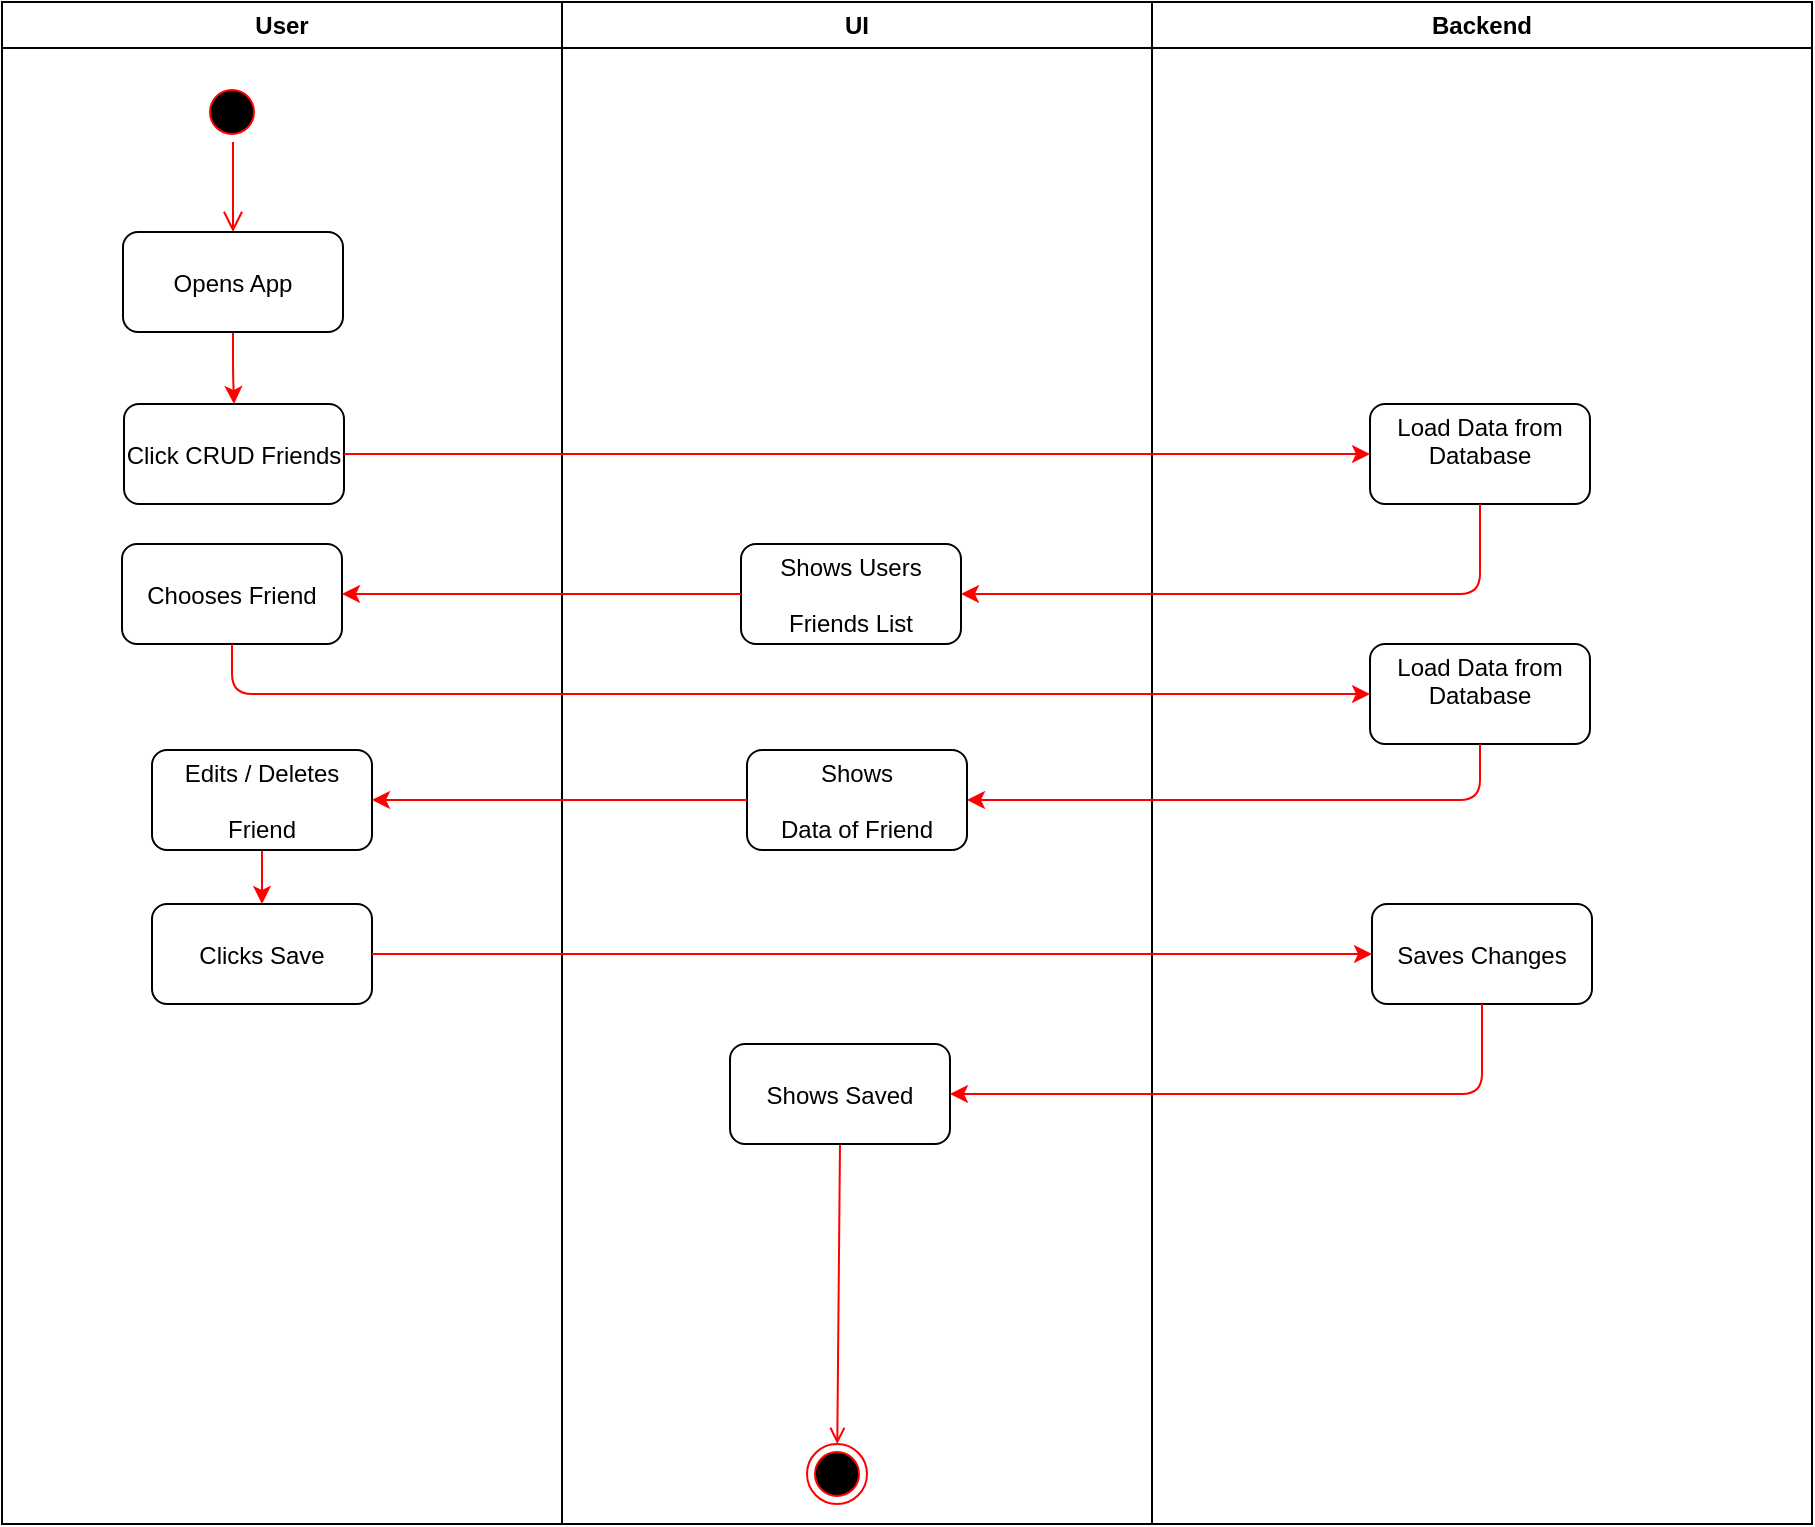 <mxfile version="12.2.9" type="device" pages="1"><diagram name="Page-1" id="e7e014a7-5840-1c2e-5031-d8a46d1fe8dd"><mxGraphModel dx="1038" dy="575" grid="1" gridSize="10" guides="1" tooltips="1" connect="1" arrows="1" fold="1" page="1" pageScale="1" pageWidth="1169" pageHeight="826" background="#ffffff" math="0" shadow="0"><root><mxCell id="0"/><mxCell id="1" parent="0"/><mxCell id="2" value="User" style="swimlane;whiteSpace=wrap;startSize=23;" parent="1" vertex="1"><mxGeometry x="165" y="39" width="280" height="761" as="geometry"><mxRectangle x="164.5" y="128" width="80" height="23" as="alternateBounds"/></mxGeometry></mxCell><mxCell id="5" value="" style="ellipse;shape=startState;fillColor=#000000;strokeColor=#ff0000;" parent="2" vertex="1"><mxGeometry x="100" y="40" width="30" height="30" as="geometry"/></mxCell><mxCell id="6" value="" style="edgeStyle=elbowEdgeStyle;elbow=horizontal;verticalAlign=bottom;endArrow=open;endSize=8;strokeColor=#FF0000;endFill=1;rounded=0;entryX=0.5;entryY=0;entryDx=0;entryDy=0;" parent="2" source="5" edge="1" target="fN6m7RhJpCktrAcuOmL_-42"><mxGeometry x="100" y="40" as="geometry"><mxPoint x="116" y="121" as="targetPoint"/></mxGeometry></mxCell><mxCell id="1BlfUR8cA-86ZXhCD4PN-50" value="" style="edgeStyle=orthogonalEdgeStyle;rounded=1;orthogonalLoop=1;jettySize=auto;html=1;strokeColor=#FF0000;" edge="1" parent="2" source="fN6m7RhJpCktrAcuOmL_-42" target="1BlfUR8cA-86ZXhCD4PN-49"><mxGeometry relative="1" as="geometry"/></mxCell><mxCell id="fN6m7RhJpCktrAcuOmL_-42" value="Opens App" style="rounded=1;" parent="2" vertex="1"><mxGeometry x="60.5" y="115" width="110" height="50" as="geometry"/></mxCell><mxCell id="1BlfUR8cA-86ZXhCD4PN-49" value="Click CRUD Friends" style="rounded=1;" vertex="1" parent="2"><mxGeometry x="61" y="201" width="110" height="50" as="geometry"/></mxCell><mxCell id="1BlfUR8cA-86ZXhCD4PN-56" value="Chooses Friend" style="rounded=1;" vertex="1" parent="2"><mxGeometry x="60" y="271" width="110" height="50" as="geometry"/></mxCell><mxCell id="1BlfUR8cA-86ZXhCD4PN-68" style="edgeStyle=orthogonalEdgeStyle;rounded=1;orthogonalLoop=1;jettySize=auto;html=1;entryX=0.5;entryY=0;entryDx=0;entryDy=0;strokeColor=#FF0000;" edge="1" parent="2" source="1BlfUR8cA-86ZXhCD4PN-62" target="1BlfUR8cA-86ZXhCD4PN-66"><mxGeometry relative="1" as="geometry"/></mxCell><mxCell id="1BlfUR8cA-86ZXhCD4PN-62" value="Edits / Deletes &#xA;&#xA;Friend" style="rounded=1;" vertex="1" parent="2"><mxGeometry x="75" y="374" width="110" height="50" as="geometry"/></mxCell><mxCell id="1BlfUR8cA-86ZXhCD4PN-66" value="Clicks Save" style="rounded=1;" vertex="1" parent="2"><mxGeometry x="75" y="451" width="110" height="50" as="geometry"/></mxCell><mxCell id="3" value="UI" style="swimlane;whiteSpace=wrap" parent="1" vertex="1"><mxGeometry x="445" y="39" width="295" height="761" as="geometry"/></mxCell><mxCell id="38" value="" style="ellipse;shape=endState;fillColor=#000000;strokeColor=#ff0000" parent="3" vertex="1"><mxGeometry x="122.5" y="721" width="30" height="30" as="geometry"/></mxCell><mxCell id="39" value="" style="endArrow=open;strokeColor=#FF0000;endFill=1;rounded=0;exitX=0.5;exitY=1;exitDx=0;exitDy=0;" parent="3" source="1BlfUR8cA-86ZXhCD4PN-69" target="38" edge="1"><mxGeometry relative="1" as="geometry"><mxPoint x="129.5" y="661" as="sourcePoint"/></mxGeometry></mxCell><mxCell id="1BlfUR8cA-86ZXhCD4PN-54" value="Shows Users &#xA;&#xA;Friends List " style="rounded=1;" vertex="1" parent="3"><mxGeometry x="89.5" y="271" width="110" height="50" as="geometry"/></mxCell><mxCell id="1BlfUR8cA-86ZXhCD4PN-60" value="Shows &#xA;&#xA;Data of Friend" style="rounded=1;" vertex="1" parent="3"><mxGeometry x="92.5" y="374" width="110" height="50" as="geometry"/></mxCell><mxCell id="1BlfUR8cA-86ZXhCD4PN-69" value="Shows Saved" style="rounded=1;" vertex="1" parent="3"><mxGeometry x="84" y="521" width="110" height="50" as="geometry"/></mxCell><mxCell id="4" value="Backend" style="swimlane;whiteSpace=wrap" parent="1" vertex="1"><mxGeometry x="740" y="39" width="330" height="761" as="geometry"/></mxCell><mxCell id="1BlfUR8cA-86ZXhCD4PN-52" value="Load Data from &#xA;Database&#xA;" style="rounded=1;" vertex="1" parent="4"><mxGeometry x="109" y="201" width="110" height="50" as="geometry"/></mxCell><mxCell id="1BlfUR8cA-86ZXhCD4PN-58" value="Load Data from &#xA;Database&#xA;" style="rounded=1;" vertex="1" parent="4"><mxGeometry x="109" y="321" width="110" height="50" as="geometry"/></mxCell><mxCell id="1BlfUR8cA-86ZXhCD4PN-64" value="Saves Changes" style="rounded=1;" vertex="1" parent="4"><mxGeometry x="110" y="451" width="110" height="50" as="geometry"/></mxCell><mxCell id="1BlfUR8cA-86ZXhCD4PN-53" style="edgeStyle=orthogonalEdgeStyle;rounded=1;orthogonalLoop=1;jettySize=auto;html=1;entryX=0;entryY=0.5;entryDx=0;entryDy=0;strokeColor=#FF0000;" edge="1" parent="1" source="1BlfUR8cA-86ZXhCD4PN-49" target="1BlfUR8cA-86ZXhCD4PN-52"><mxGeometry relative="1" as="geometry"/></mxCell><mxCell id="1BlfUR8cA-86ZXhCD4PN-55" style="edgeStyle=orthogonalEdgeStyle;rounded=1;orthogonalLoop=1;jettySize=auto;html=1;entryX=1;entryY=0.5;entryDx=0;entryDy=0;strokeColor=#FF0000;exitX=0.5;exitY=1;exitDx=0;exitDy=0;" edge="1" parent="1" source="1BlfUR8cA-86ZXhCD4PN-52" target="1BlfUR8cA-86ZXhCD4PN-54"><mxGeometry relative="1" as="geometry"/></mxCell><mxCell id="1BlfUR8cA-86ZXhCD4PN-57" style="edgeStyle=orthogonalEdgeStyle;rounded=1;orthogonalLoop=1;jettySize=auto;html=1;entryX=1;entryY=0.5;entryDx=0;entryDy=0;strokeColor=#FF0000;" edge="1" parent="1" source="1BlfUR8cA-86ZXhCD4PN-54" target="1BlfUR8cA-86ZXhCD4PN-56"><mxGeometry relative="1" as="geometry"/></mxCell><mxCell id="1BlfUR8cA-86ZXhCD4PN-59" style="edgeStyle=orthogonalEdgeStyle;rounded=1;orthogonalLoop=1;jettySize=auto;html=1;entryX=0;entryY=0.5;entryDx=0;entryDy=0;strokeColor=#FF0000;exitX=0.5;exitY=1;exitDx=0;exitDy=0;" edge="1" parent="1" source="1BlfUR8cA-86ZXhCD4PN-56" target="1BlfUR8cA-86ZXhCD4PN-58"><mxGeometry relative="1" as="geometry"/></mxCell><mxCell id="1BlfUR8cA-86ZXhCD4PN-61" style="edgeStyle=orthogonalEdgeStyle;rounded=1;orthogonalLoop=1;jettySize=auto;html=1;entryX=1;entryY=0.5;entryDx=0;entryDy=0;strokeColor=#FF0000;exitX=0.5;exitY=1;exitDx=0;exitDy=0;" edge="1" parent="1" source="1BlfUR8cA-86ZXhCD4PN-58" target="1BlfUR8cA-86ZXhCD4PN-60"><mxGeometry relative="1" as="geometry"/></mxCell><mxCell id="1BlfUR8cA-86ZXhCD4PN-63" style="edgeStyle=orthogonalEdgeStyle;rounded=1;orthogonalLoop=1;jettySize=auto;html=1;entryX=1;entryY=0.5;entryDx=0;entryDy=0;strokeColor=#FF0000;" edge="1" parent="1" source="1BlfUR8cA-86ZXhCD4PN-60" target="1BlfUR8cA-86ZXhCD4PN-62"><mxGeometry relative="1" as="geometry"/></mxCell><mxCell id="1BlfUR8cA-86ZXhCD4PN-65" style="edgeStyle=orthogonalEdgeStyle;rounded=1;orthogonalLoop=1;jettySize=auto;html=1;entryX=0;entryY=0.5;entryDx=0;entryDy=0;strokeColor=#FF0000;exitX=1;exitY=0.5;exitDx=0;exitDy=0;" edge="1" parent="1" source="1BlfUR8cA-86ZXhCD4PN-66" target="1BlfUR8cA-86ZXhCD4PN-64"><mxGeometry relative="1" as="geometry"/></mxCell><mxCell id="1BlfUR8cA-86ZXhCD4PN-70" style="edgeStyle=orthogonalEdgeStyle;rounded=1;orthogonalLoop=1;jettySize=auto;html=1;strokeColor=#FF0000;entryX=1;entryY=0.5;entryDx=0;entryDy=0;exitX=0.5;exitY=1;exitDx=0;exitDy=0;" edge="1" parent="1" source="1BlfUR8cA-86ZXhCD4PN-64" target="1BlfUR8cA-86ZXhCD4PN-69"><mxGeometry relative="1" as="geometry"><mxPoint x="860" y="560" as="targetPoint"/></mxGeometry></mxCell></root></mxGraphModel></diagram></mxfile>